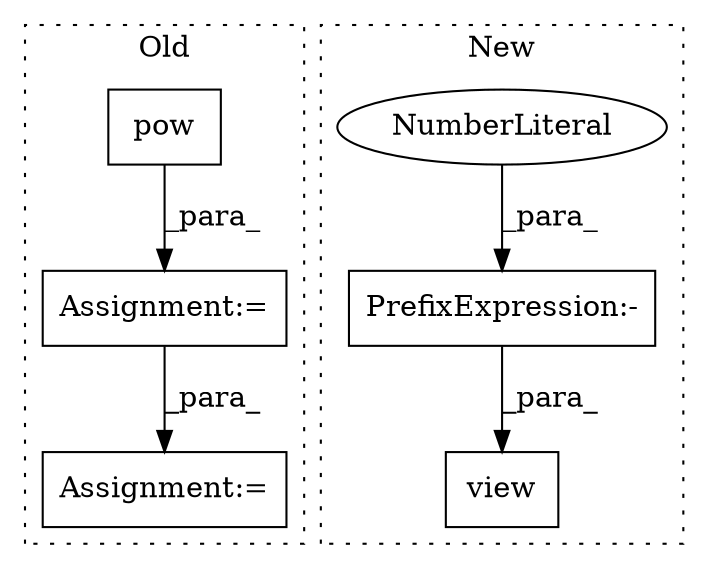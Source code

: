 digraph G {
subgraph cluster0 {
1 [label="pow" a="32" s="3828,3845" l="4,1" shape="box"];
5 [label="Assignment:=" a="7" s="3858" l="1" shape="box"];
6 [label="Assignment:=" a="7" s="3813" l="1" shape="box"];
label = "Old";
style="dotted";
}
subgraph cluster1 {
2 [label="view" a="32" s="8741,8750" l="5,1" shape="box"];
3 [label="PrefixExpression:-" a="38" s="8746" l="1" shape="box"];
4 [label="NumberLiteral" a="34" s="8747" l="1" shape="ellipse"];
label = "New";
style="dotted";
}
1 -> 6 [label="_para_"];
3 -> 2 [label="_para_"];
4 -> 3 [label="_para_"];
6 -> 5 [label="_para_"];
}